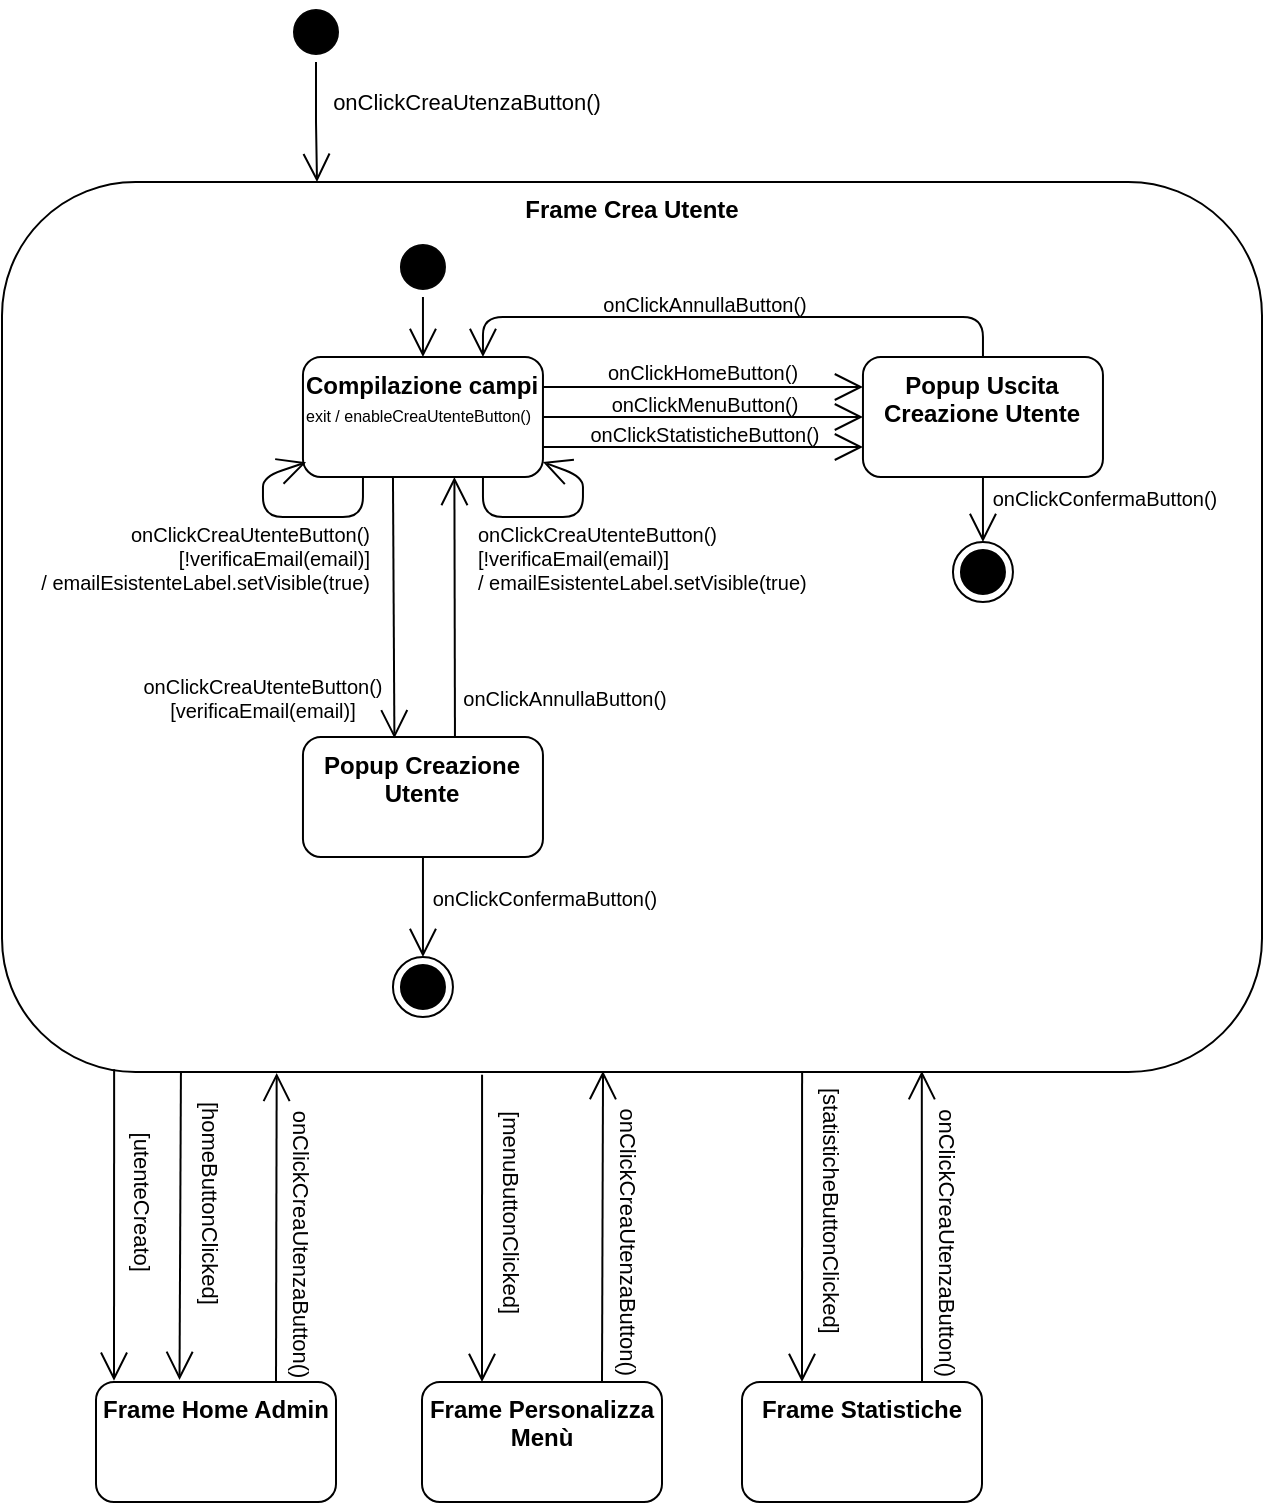 <mxfile version="20.7.4" type="github">
  <diagram id="c0r9f48P2s6mSZn0WuiE" name="Pagina-1">
    <mxGraphModel dx="1434" dy="796" grid="1" gridSize="10" guides="1" tooltips="1" connect="1" arrows="1" fold="1" page="1" pageScale="1" pageWidth="827" pageHeight="1169" math="0" shadow="0">
      <root>
        <mxCell id="0" />
        <mxCell id="1" parent="0" />
        <mxCell id="jbQopthgaankX2Maz5ks-2" value="" style="ellipse;html=1;shape=startState;fillColor=#000000;strokeColor=#030303;" parent="1" vertex="1">
          <mxGeometry x="241" y="210" width="30" height="30" as="geometry" />
        </mxCell>
        <mxCell id="jbQopthgaankX2Maz5ks-3" value="" style="edgeStyle=orthogonalEdgeStyle;html=1;verticalAlign=bottom;endArrow=open;endSize=12;strokeColor=#000000;rounded=0;entryX=0.25;entryY=0;entryDx=0;entryDy=0;" parent="1" source="jbQopthgaankX2Maz5ks-2" target="jbQopthgaankX2Maz5ks-5" edge="1">
          <mxGeometry relative="1" as="geometry">
            <mxPoint x="249" y="245" as="targetPoint" />
          </mxGeometry>
        </mxCell>
        <mxCell id="7pmZxh2hFJZZ1LhI5Wdr-2" value="onClickCreaUtenzaButton()" style="edgeLabel;html=1;align=center;verticalAlign=middle;resizable=0;points=[];" parent="jbQopthgaankX2Maz5ks-3" vertex="1" connectable="0">
          <mxGeometry x="-0.254" y="-1" relative="1" as="geometry">
            <mxPoint x="76" y="-3" as="offset" />
          </mxGeometry>
        </mxCell>
        <mxCell id="jbQopthgaankX2Maz5ks-5" value="&lt;b&gt;Frame Crea Utente&lt;/b&gt;" style="rounded=1;whiteSpace=wrap;html=1;align=center;verticalAlign=top;" parent="1" vertex="1">
          <mxGeometry x="99" y="300" width="630" height="445" as="geometry" />
        </mxCell>
        <mxCell id="jbQopthgaankX2Maz5ks-8" value="&lt;b&gt;Compilazione campi&lt;/b&gt;&lt;br&gt;&lt;font style=&quot;font-size: 8px;&quot;&gt;exit / enableCreaUtenteButton()&lt;/font&gt;" style="rounded=1;whiteSpace=wrap;html=1;align=left;verticalAlign=top;strokeWidth=1;perimeterSpacing=0;spacing=2;spacingRight=0;" parent="1" vertex="1">
          <mxGeometry x="249.48" y="387.5" width="120" height="60" as="geometry" />
        </mxCell>
        <mxCell id="jbQopthgaankX2Maz5ks-9" value="" style="ellipse;html=1;shape=startState;fillColor=#000000;strokeColor=#030303;" parent="1" vertex="1">
          <mxGeometry x="294.48" y="327.5" width="30" height="30" as="geometry" />
        </mxCell>
        <mxCell id="jbQopthgaankX2Maz5ks-10" value="" style="edgeStyle=orthogonalEdgeStyle;html=1;verticalAlign=bottom;endArrow=open;endSize=12;strokeColor=#000000;rounded=0;entryX=0.5;entryY=0;entryDx=0;entryDy=0;exitX=0.5;exitY=1;exitDx=0;exitDy=0;" parent="1" source="jbQopthgaankX2Maz5ks-9" target="jbQopthgaankX2Maz5ks-8" edge="1">
          <mxGeometry relative="1" as="geometry">
            <mxPoint x="169.48" y="317.5" as="targetPoint" />
            <mxPoint x="129.48" y="317.5" as="sourcePoint" />
          </mxGeometry>
        </mxCell>
        <mxCell id="jbQopthgaankX2Maz5ks-11" value="" style="endArrow=open;endFill=1;endSize=12;html=1;rounded=1;strokeColor=#000000;exitX=0.25;exitY=1;exitDx=0;exitDy=0;entryX=0.013;entryY=0.878;entryDx=0;entryDy=0;entryPerimeter=0;" parent="1" source="jbQopthgaankX2Maz5ks-8" target="jbQopthgaankX2Maz5ks-8" edge="1">
          <mxGeometry width="160" relative="1" as="geometry">
            <mxPoint x="259.48" y="467" as="sourcePoint" />
            <mxPoint x="249.48" y="447.5" as="targetPoint" />
            <Array as="points">
              <mxPoint x="279.48" y="467.5" />
              <mxPoint x="229.48" y="467.5" />
              <mxPoint x="229.48" y="447.5" />
            </Array>
          </mxGeometry>
        </mxCell>
        <mxCell id="jbQopthgaankX2Maz5ks-12" value="onClickCreaUtenteButton() &lt;br&gt;[!verificaEmail(email)] &lt;br&gt;/ emailEsistenteLabel.setVisible(true)" style="edgeLabel;html=1;align=right;verticalAlign=middle;resizable=0;points=[];fontSize=10;" parent="jbQopthgaankX2Maz5ks-11" vertex="1" connectable="0">
          <mxGeometry x="-0.429" y="-1" relative="1" as="geometry">
            <mxPoint x="16" y="21" as="offset" />
          </mxGeometry>
        </mxCell>
        <mxCell id="jbQopthgaankX2Maz5ks-13" value="" style="endArrow=open;endFill=1;endSize=12;html=1;rounded=1;strokeColor=#000000;exitX=0.75;exitY=1;exitDx=0;exitDy=0;" parent="1" source="jbQopthgaankX2Maz5ks-8" target="jbQopthgaankX2Maz5ks-8" edge="1">
          <mxGeometry width="160" relative="1" as="geometry">
            <mxPoint x="459.48" y="452.5" as="sourcePoint" />
            <mxPoint x="429.48" y="437.5" as="targetPoint" />
            <Array as="points">
              <mxPoint x="339.48" y="467.5" />
              <mxPoint x="389.48" y="467.5" />
              <mxPoint x="389.48" y="447.5" />
            </Array>
          </mxGeometry>
        </mxCell>
        <mxCell id="jbQopthgaankX2Maz5ks-14" value="onClickCreaUtenteButton() &lt;br&gt;[!verificaEmail(email)] &lt;br&gt;/ emailEsistenteLabel.setVisible(true)" style="edgeLabel;html=1;align=left;verticalAlign=middle;resizable=0;points=[];fontSize=10;" parent="jbQopthgaankX2Maz5ks-13" vertex="1" connectable="0">
          <mxGeometry x="-0.429" y="-1" relative="1" as="geometry">
            <mxPoint x="-16" y="19" as="offset" />
          </mxGeometry>
        </mxCell>
        <mxCell id="jbQopthgaankX2Maz5ks-15" value="&lt;b&gt;Popup Creazione Utente&lt;/b&gt;" style="rounded=1;whiteSpace=wrap;html=1;align=center;verticalAlign=top;" parent="1" vertex="1">
          <mxGeometry x="249.48" y="577.5" width="120" height="60" as="geometry" />
        </mxCell>
        <mxCell id="jbQopthgaankX2Maz5ks-17" value="" style="endArrow=open;endFill=1;endSize=12;html=1;rounded=1;strokeColor=#000000;fontSize=10;exitX=0.375;exitY=1;exitDx=0;exitDy=0;exitPerimeter=0;entryX=0.381;entryY=0.011;entryDx=0;entryDy=0;entryPerimeter=0;" parent="1" source="jbQopthgaankX2Maz5ks-8" target="jbQopthgaankX2Maz5ks-15" edge="1">
          <mxGeometry width="160" relative="1" as="geometry">
            <mxPoint x="369.48" y="527.5" as="sourcePoint" />
            <mxPoint x="529.48" y="527.5" as="targetPoint" />
          </mxGeometry>
        </mxCell>
        <mxCell id="jbQopthgaankX2Maz5ks-19" value="onClickCreaUtenteButton() &lt;br style=&quot;font-size: 10px;&quot;&gt;[verificaEmail(email)]" style="edgeLabel;html=1;align=center;verticalAlign=middle;resizable=0;points=[];fontSize=10;labelBackgroundColor=none;" parent="jbQopthgaankX2Maz5ks-17" vertex="1" connectable="0">
          <mxGeometry x="0.447" y="1" relative="1" as="geometry">
            <mxPoint x="-67" y="16" as="offset" />
          </mxGeometry>
        </mxCell>
        <mxCell id="jbQopthgaankX2Maz5ks-20" value="" style="endArrow=open;endFill=1;endSize=12;html=1;rounded=1;strokeColor=#000000;fontSize=10;entryX=0.631;entryY=1;entryDx=0;entryDy=0;entryPerimeter=0;" parent="1" target="jbQopthgaankX2Maz5ks-8" edge="1">
          <mxGeometry width="160" relative="1" as="geometry">
            <mxPoint x="325.48" y="577.5" as="sourcePoint" />
            <mxPoint x="490.2" y="728.16" as="targetPoint" />
          </mxGeometry>
        </mxCell>
        <mxCell id="jbQopthgaankX2Maz5ks-22" value="onClickAnnullaButton()" style="edgeLabel;html=1;align=center;verticalAlign=middle;resizable=0;points=[];fontSize=10;" parent="jbQopthgaankX2Maz5ks-20" vertex="1" connectable="0">
          <mxGeometry x="0.263" relative="1" as="geometry">
            <mxPoint x="54" y="62" as="offset" />
          </mxGeometry>
        </mxCell>
        <mxCell id="jbQopthgaankX2Maz5ks-23" value="" style="ellipse;html=1;shape=endState;fillColor=#000000;strokeColor=#000000;fontSize=10;" parent="1" vertex="1">
          <mxGeometry x="294.48" y="687.5" width="30" height="30" as="geometry" />
        </mxCell>
        <mxCell id="jbQopthgaankX2Maz5ks-24" value="" style="endArrow=open;endFill=1;endSize=12;html=1;rounded=1;strokeColor=#000000;fontSize=10;exitX=0.5;exitY=1;exitDx=0;exitDy=0;entryX=0.5;entryY=0;entryDx=0;entryDy=0;" parent="1" source="jbQopthgaankX2Maz5ks-15" target="jbQopthgaankX2Maz5ks-23" edge="1">
          <mxGeometry width="160" relative="1" as="geometry">
            <mxPoint x="299.48" y="637.5" as="sourcePoint" />
            <mxPoint x="459.48" y="637.5" as="targetPoint" />
          </mxGeometry>
        </mxCell>
        <mxCell id="jbQopthgaankX2Maz5ks-25" value="onClickConfermaButton()" style="edgeLabel;html=1;align=center;verticalAlign=middle;resizable=0;points=[];fontSize=10;" parent="jbQopthgaankX2Maz5ks-24" vertex="1" connectable="0">
          <mxGeometry x="-0.432" y="-1" relative="1" as="geometry">
            <mxPoint x="61" y="6" as="offset" />
          </mxGeometry>
        </mxCell>
        <mxCell id="jbQopthgaankX2Maz5ks-27" value="&lt;b&gt;Popup Uscita Creazione Utente&lt;/b&gt;" style="rounded=1;whiteSpace=wrap;html=1;align=center;verticalAlign=top;" parent="1" vertex="1">
          <mxGeometry x="529.48" y="387.5" width="120" height="60" as="geometry" />
        </mxCell>
        <mxCell id="jbQopthgaankX2Maz5ks-28" value="" style="endArrow=open;endFill=1;endSize=12;html=1;rounded=1;strokeColor=#000000;fontSize=10;entryX=0;entryY=0.25;entryDx=0;entryDy=0;" parent="1" target="jbQopthgaankX2Maz5ks-27" edge="1">
          <mxGeometry width="160" relative="1" as="geometry">
            <mxPoint x="369.48" y="402.5" as="sourcePoint" />
            <mxPoint x="529.48" y="402.5" as="targetPoint" />
          </mxGeometry>
        </mxCell>
        <mxCell id="jbQopthgaankX2Maz5ks-31" value="onClickHomeButton()" style="edgeLabel;html=1;align=center;verticalAlign=middle;resizable=0;points=[];fontSize=10;labelBackgroundColor=none;" parent="jbQopthgaankX2Maz5ks-28" vertex="1" connectable="0">
          <mxGeometry x="-0.309" y="1" relative="1" as="geometry">
            <mxPoint x="24" y="-7" as="offset" />
          </mxGeometry>
        </mxCell>
        <mxCell id="jbQopthgaankX2Maz5ks-29" value="" style="endArrow=open;endFill=1;endSize=12;html=1;rounded=1;strokeColor=#000000;fontSize=10;" parent="1" source="jbQopthgaankX2Maz5ks-8" target="jbQopthgaankX2Maz5ks-27" edge="1">
          <mxGeometry width="160" relative="1" as="geometry">
            <mxPoint x="369.48" y="417.08" as="sourcePoint" />
            <mxPoint x="529.48" y="417.08" as="targetPoint" />
          </mxGeometry>
        </mxCell>
        <mxCell id="jbQopthgaankX2Maz5ks-32" value="onClickMenuButton()" style="edgeLabel;html=1;align=center;verticalAlign=middle;resizable=0;points=[];fontSize=10;labelBackgroundColor=none;" parent="jbQopthgaankX2Maz5ks-29" vertex="1" connectable="0">
          <mxGeometry x="-0.232" y="1" relative="1" as="geometry">
            <mxPoint x="19" y="-6" as="offset" />
          </mxGeometry>
        </mxCell>
        <mxCell id="jbQopthgaankX2Maz5ks-30" value="" style="endArrow=open;endFill=1;endSize=12;html=1;rounded=1;strokeColor=#000000;fontSize=10;exitX=1;exitY=0.75;exitDx=0;exitDy=0;entryX=0;entryY=0.75;entryDx=0;entryDy=0;" parent="1" source="jbQopthgaankX2Maz5ks-8" target="jbQopthgaankX2Maz5ks-27" edge="1">
          <mxGeometry width="160" relative="1" as="geometry">
            <mxPoint x="439.48" y="457.5" as="sourcePoint" />
            <mxPoint x="599.48" y="457.5" as="targetPoint" />
          </mxGeometry>
        </mxCell>
        <mxCell id="jbQopthgaankX2Maz5ks-33" value="onClickStatisticheButton()" style="edgeLabel;html=1;align=center;verticalAlign=middle;resizable=0;points=[];fontSize=10;labelBackgroundColor=none;" parent="jbQopthgaankX2Maz5ks-30" vertex="1" connectable="0">
          <mxGeometry x="0.389" relative="1" as="geometry">
            <mxPoint x="-31" y="-7" as="offset" />
          </mxGeometry>
        </mxCell>
        <mxCell id="jbQopthgaankX2Maz5ks-34" value="" style="endArrow=open;endFill=1;endSize=12;html=1;rounded=1;strokeColor=#000000;fontSize=10;exitX=0.5;exitY=0;exitDx=0;exitDy=0;entryX=0.75;entryY=0;entryDx=0;entryDy=0;" parent="1" source="jbQopthgaankX2Maz5ks-27" target="jbQopthgaankX2Maz5ks-8" edge="1">
          <mxGeometry width="160" relative="1" as="geometry">
            <mxPoint x="484.48" y="347.5" as="sourcePoint" />
            <mxPoint x="644.48" y="347.5" as="targetPoint" />
            <Array as="points">
              <mxPoint x="589.48" y="367.5" />
              <mxPoint x="469.48" y="367.5" />
              <mxPoint x="339.48" y="367.5" />
            </Array>
          </mxGeometry>
        </mxCell>
        <mxCell id="jbQopthgaankX2Maz5ks-36" value="onClickAnnullaButton()" style="edgeLabel;html=1;align=center;verticalAlign=middle;resizable=0;points=[];fontSize=10;labelBackgroundColor=none;" parent="jbQopthgaankX2Maz5ks-34" vertex="1" connectable="0">
          <mxGeometry x="0.022" y="-2" relative="1" as="geometry">
            <mxPoint x="-12" y="-5" as="offset" />
          </mxGeometry>
        </mxCell>
        <mxCell id="jbQopthgaankX2Maz5ks-37" value="" style="ellipse;html=1;shape=endState;fillColor=#000000;strokeColor=#000000;fontSize=10;" parent="1" vertex="1">
          <mxGeometry x="574.48" y="480" width="30" height="30" as="geometry" />
        </mxCell>
        <mxCell id="jbQopthgaankX2Maz5ks-38" value="" style="endArrow=open;endFill=1;endSize=12;html=1;rounded=1;strokeColor=#000000;fontSize=10;exitX=0.5;exitY=1;exitDx=0;exitDy=0;entryX=0.5;entryY=0;entryDx=0;entryDy=0;" parent="1" source="jbQopthgaankX2Maz5ks-27" target="jbQopthgaankX2Maz5ks-37" edge="1">
          <mxGeometry x="1" y="112" width="160" relative="1" as="geometry">
            <mxPoint x="649.48" y="267.5" as="sourcePoint" />
            <mxPoint x="649.48" y="317.5" as="targetPoint" />
            <mxPoint x="-62" y="100" as="offset" />
          </mxGeometry>
        </mxCell>
        <mxCell id="jbQopthgaankX2Maz5ks-39" value="onClickConfermaButton()" style="edgeLabel;html=1;align=center;verticalAlign=middle;resizable=0;points=[];fontSize=10;" parent="jbQopthgaankX2Maz5ks-38" vertex="1" connectable="0">
          <mxGeometry x="-0.432" y="-1" relative="1" as="geometry">
            <mxPoint x="61" y="1" as="offset" />
          </mxGeometry>
        </mxCell>
        <mxCell id="7pmZxh2hFJZZ1LhI5Wdr-3" value="&lt;b&gt;Frame Home Admin&lt;/b&gt;" style="rounded=1;whiteSpace=wrap;html=1;align=center;verticalAlign=top;" parent="1" vertex="1">
          <mxGeometry x="146" y="900" width="120" height="60" as="geometry" />
        </mxCell>
        <mxCell id="7pmZxh2hFJZZ1LhI5Wdr-4" value="" style="endArrow=open;endFill=1;endSize=12;html=1;rounded=0;exitX=0.089;exitY=0.997;exitDx=0;exitDy=0;exitPerimeter=0;entryX=0.075;entryY=-0.01;entryDx=0;entryDy=0;entryPerimeter=0;" parent="1" source="jbQopthgaankX2Maz5ks-5" target="7pmZxh2hFJZZ1LhI5Wdr-3" edge="1">
          <mxGeometry width="160" relative="1" as="geometry">
            <mxPoint x="199" y="770" as="sourcePoint" />
            <mxPoint x="359" y="770" as="targetPoint" />
          </mxGeometry>
        </mxCell>
        <mxCell id="7pmZxh2hFJZZ1LhI5Wdr-5" value="[utenteCreato]" style="edgeLabel;html=1;align=center;verticalAlign=middle;resizable=0;points=[];rotation=90;" parent="7pmZxh2hFJZZ1LhI5Wdr-4" vertex="1" connectable="0">
          <mxGeometry x="-0.313" y="1" relative="1" as="geometry">
            <mxPoint x="13" y="12" as="offset" />
          </mxGeometry>
        </mxCell>
        <mxCell id="7pmZxh2hFJZZ1LhI5Wdr-6" value="" style="endArrow=open;endFill=1;endSize=12;html=1;rounded=0;exitX=0.142;exitY=1.001;exitDx=0;exitDy=0;exitPerimeter=0;entryX=0.348;entryY=-0.017;entryDx=0;entryDy=0;entryPerimeter=0;" parent="1" source="jbQopthgaankX2Maz5ks-5" target="7pmZxh2hFJZZ1LhI5Wdr-3" edge="1">
          <mxGeometry width="160" relative="1" as="geometry">
            <mxPoint x="241.07" y="744.26" as="sourcePoint" />
            <mxPoint x="241.0" y="829.995" as="targetPoint" />
          </mxGeometry>
        </mxCell>
        <mxCell id="7pmZxh2hFJZZ1LhI5Wdr-7" value="[homeButtonClicked]" style="edgeLabel;html=1;align=center;verticalAlign=middle;resizable=0;points=[];rotation=90;" parent="7pmZxh2hFJZZ1LhI5Wdr-6" vertex="1" connectable="0">
          <mxGeometry x="-0.313" y="1" relative="1" as="geometry">
            <mxPoint x="14" y="12" as="offset" />
          </mxGeometry>
        </mxCell>
        <mxCell id="7pmZxh2hFJZZ1LhI5Wdr-8" value="" style="endArrow=open;endFill=1;endSize=12;html=1;rounded=0;exitX=0.75;exitY=0;exitDx=0;exitDy=0;entryX=0.218;entryY=1.001;entryDx=0;entryDy=0;entryPerimeter=0;" parent="1" source="7pmZxh2hFJZZ1LhI5Wdr-3" target="jbQopthgaankX2Maz5ks-5" edge="1">
          <mxGeometry width="160" relative="1" as="geometry">
            <mxPoint x="334" y="800" as="sourcePoint" />
            <mxPoint x="494" y="800" as="targetPoint" />
          </mxGeometry>
        </mxCell>
        <mxCell id="7pmZxh2hFJZZ1LhI5Wdr-9" value="onClickCreaUtenzaButton()" style="edgeLabel;html=1;align=center;verticalAlign=middle;resizable=0;points=[];rotation=90;labelBackgroundColor=none;" parent="7pmZxh2hFJZZ1LhI5Wdr-8" vertex="1" connectable="0">
          <mxGeometry x="0.407" relative="1" as="geometry">
            <mxPoint x="13" y="39" as="offset" />
          </mxGeometry>
        </mxCell>
        <mxCell id="7pmZxh2hFJZZ1LhI5Wdr-10" value="&lt;b&gt;Frame Personalizza Menù&lt;/b&gt;" style="rounded=1;whiteSpace=wrap;html=1;align=center;verticalAlign=top;" parent="1" vertex="1">
          <mxGeometry x="309" y="900" width="120" height="60" as="geometry" />
        </mxCell>
        <mxCell id="7pmZxh2hFJZZ1LhI5Wdr-11" value="" style="endArrow=open;endFill=1;endSize=12;html=1;rounded=0;entryX=0.25;entryY=0;entryDx=0;entryDy=0;exitX=0.381;exitY=1.003;exitDx=0;exitDy=0;exitPerimeter=0;" parent="1" source="jbQopthgaankX2Maz5ks-5" target="7pmZxh2hFJZZ1LhI5Wdr-10" edge="1">
          <mxGeometry x="-0.166" y="30" width="160" relative="1" as="geometry">
            <mxPoint x="339" y="780" as="sourcePoint" />
            <mxPoint x="469" y="903.535" as="targetPoint" />
            <mxPoint as="offset" />
          </mxGeometry>
        </mxCell>
        <mxCell id="7pmZxh2hFJZZ1LhI5Wdr-12" value="[menuButtonClicked]" style="edgeLabel;html=1;align=center;verticalAlign=middle;resizable=0;points=[];rotation=90;" parent="7pmZxh2hFJZZ1LhI5Wdr-11" vertex="1" connectable="0">
          <mxGeometry x="-0.313" y="1" relative="1" as="geometry">
            <mxPoint x="14" y="15" as="offset" />
          </mxGeometry>
        </mxCell>
        <mxCell id="7pmZxh2hFJZZ1LhI5Wdr-13" value="" style="endArrow=open;endFill=1;endSize=12;html=1;rounded=0;exitX=0.75;exitY=0;exitDx=0;exitDy=0;entryX=0.477;entryY=0.999;entryDx=0;entryDy=0;entryPerimeter=0;" parent="1" source="7pmZxh2hFJZZ1LhI5Wdr-10" target="jbQopthgaankX2Maz5ks-5" edge="1">
          <mxGeometry width="160" relative="1" as="geometry">
            <mxPoint x="399" y="899.56" as="sourcePoint" />
            <mxPoint x="399" y="770" as="targetPoint" />
          </mxGeometry>
        </mxCell>
        <mxCell id="7pmZxh2hFJZZ1LhI5Wdr-14" value="onClickCreaUtenzaButton()" style="edgeLabel;html=1;align=center;verticalAlign=middle;resizable=0;points=[];rotation=90;labelBackgroundColor=none;" parent="7pmZxh2hFJZZ1LhI5Wdr-13" vertex="1" connectable="0">
          <mxGeometry x="0.407" relative="1" as="geometry">
            <mxPoint x="13" y="39" as="offset" />
          </mxGeometry>
        </mxCell>
        <mxCell id="7pmZxh2hFJZZ1LhI5Wdr-15" value="&lt;b&gt;Frame Statistiche&lt;/b&gt;" style="rounded=1;whiteSpace=wrap;html=1;align=center;verticalAlign=top;" parent="1" vertex="1">
          <mxGeometry x="469" y="900" width="120" height="60" as="geometry" />
        </mxCell>
        <mxCell id="7pmZxh2hFJZZ1LhI5Wdr-16" value="" style="endArrow=open;endFill=1;endSize=12;html=1;rounded=0;entryX=0.25;entryY=0;entryDx=0;entryDy=0;exitX=0.635;exitY=1.001;exitDx=0;exitDy=0;exitPerimeter=0;" parent="1" source="jbQopthgaankX2Maz5ks-5" target="7pmZxh2hFJZZ1LhI5Wdr-15" edge="1">
          <mxGeometry x="-0.166" y="30" width="160" relative="1" as="geometry">
            <mxPoint x="499" y="750" as="sourcePoint" />
            <mxPoint x="499" y="880" as="targetPoint" />
            <mxPoint as="offset" />
          </mxGeometry>
        </mxCell>
        <mxCell id="7pmZxh2hFJZZ1LhI5Wdr-17" value="[statisticheButtonClicked]" style="edgeLabel;html=1;align=center;verticalAlign=middle;resizable=0;points=[];rotation=90;" parent="7pmZxh2hFJZZ1LhI5Wdr-16" vertex="1" connectable="0">
          <mxGeometry x="-0.313" y="1" relative="1" as="geometry">
            <mxPoint x="14" y="15" as="offset" />
          </mxGeometry>
        </mxCell>
        <mxCell id="7pmZxh2hFJZZ1LhI5Wdr-18" value="" style="endArrow=open;endFill=1;endSize=12;html=1;rounded=0;exitX=0.75;exitY=0;exitDx=0;exitDy=0;entryX=0.73;entryY=0.999;entryDx=0;entryDy=0;entryPerimeter=0;" parent="1" source="7pmZxh2hFJZZ1LhI5Wdr-15" target="jbQopthgaankX2Maz5ks-5" edge="1">
          <mxGeometry width="160" relative="1" as="geometry">
            <mxPoint x="569" y="885.44" as="sourcePoint" />
            <mxPoint x="559" y="760" as="targetPoint" />
          </mxGeometry>
        </mxCell>
        <mxCell id="7pmZxh2hFJZZ1LhI5Wdr-19" value="onClickCreaUtenzaButton()" style="edgeLabel;html=1;align=center;verticalAlign=middle;resizable=0;points=[];rotation=90;labelBackgroundColor=none;" parent="7pmZxh2hFJZZ1LhI5Wdr-18" vertex="1" connectable="0">
          <mxGeometry x="0.407" relative="1" as="geometry">
            <mxPoint x="13" y="39" as="offset" />
          </mxGeometry>
        </mxCell>
      </root>
    </mxGraphModel>
  </diagram>
</mxfile>
